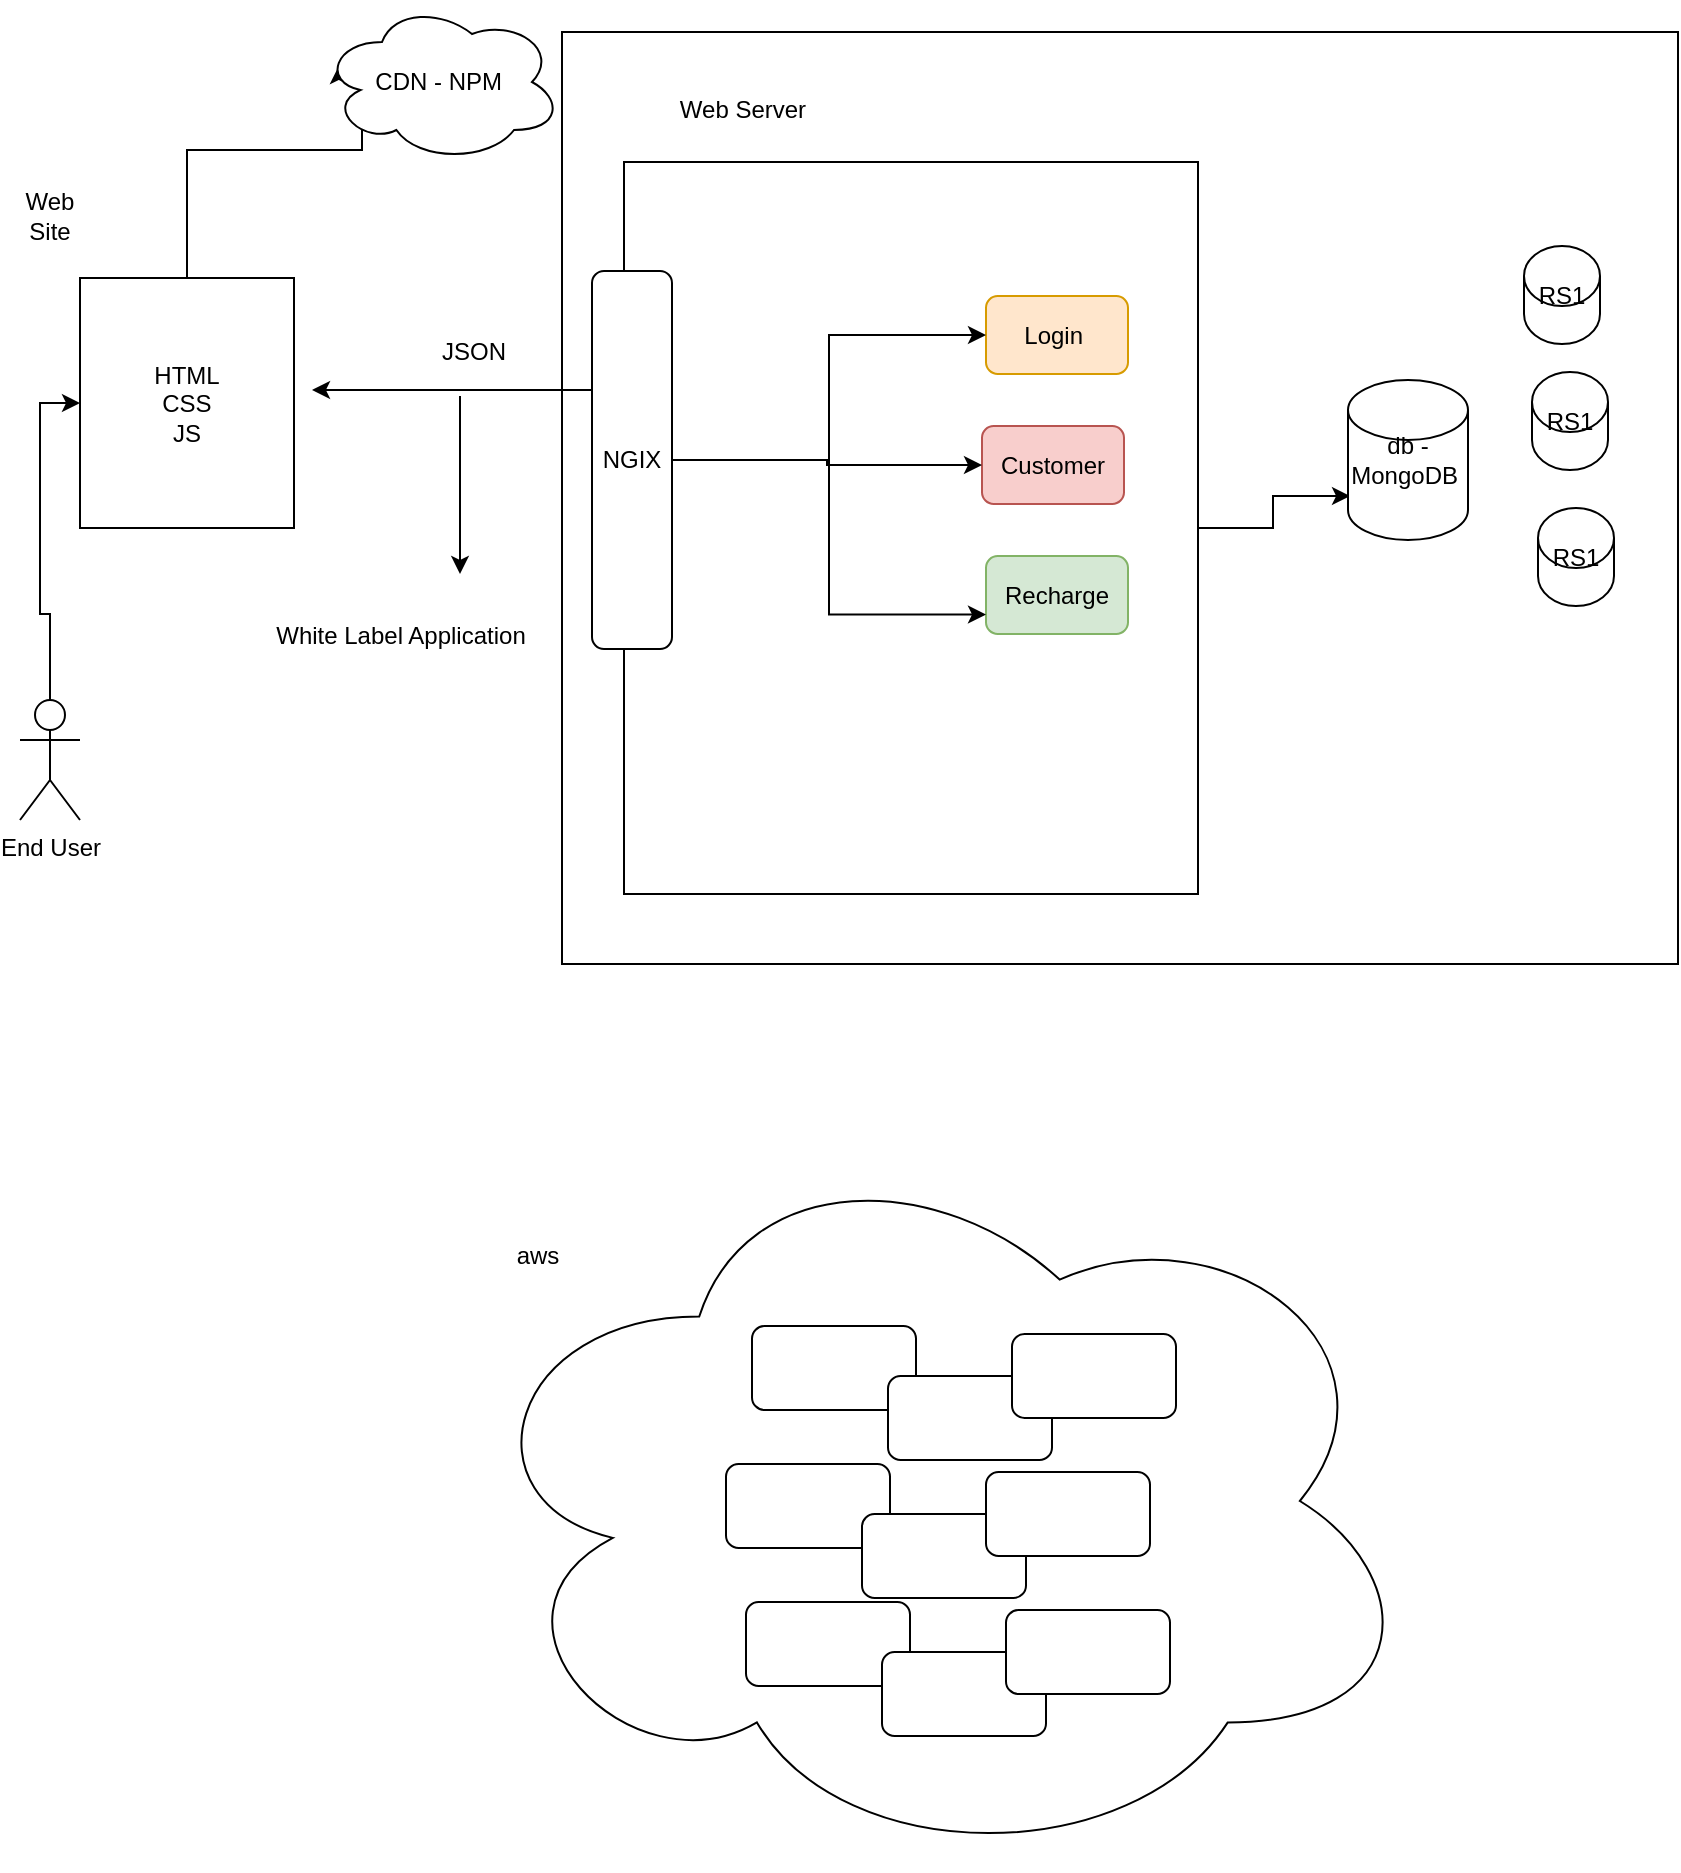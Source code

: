 <mxfile version="13.6.2" type="device"><diagram id="xmyEU8XMe1zO86F5tcyT" name="Page-1"><mxGraphModel dx="1586" dy="725" grid="0" gridSize="10" guides="1" tooltips="1" connect="1" arrows="1" fold="1" page="0" pageScale="1" pageWidth="850" pageHeight="1100" math="0" shadow="0"><root><mxCell id="0"/><mxCell id="1" parent="0"/><mxCell id="eYZsuG0q4yK5uL_cydXO-27" value="" style="rounded=0;whiteSpace=wrap;html=1;" vertex="1" parent="1"><mxGeometry x="196" y="29" width="558" height="466" as="geometry"/></mxCell><mxCell id="eYZsuG0q4yK5uL_cydXO-3" style="edgeStyle=orthogonalEdgeStyle;rounded=0;orthogonalLoop=1;jettySize=auto;html=1;entryX=0;entryY=0.5;entryDx=0;entryDy=0;" edge="1" parent="1" source="eYZsuG0q4yK5uL_cydXO-1" target="eYZsuG0q4yK5uL_cydXO-2"><mxGeometry relative="1" as="geometry"/></mxCell><mxCell id="eYZsuG0q4yK5uL_cydXO-1" value="End User" style="shape=umlActor;verticalLabelPosition=bottom;verticalAlign=top;html=1;outlineConnect=0;" vertex="1" parent="1"><mxGeometry x="-75" y="363" width="30" height="60" as="geometry"/></mxCell><mxCell id="eYZsuG0q4yK5uL_cydXO-6" style="edgeStyle=orthogonalEdgeStyle;rounded=0;orthogonalLoop=1;jettySize=auto;html=1;entryX=0.07;entryY=0.4;entryDx=0;entryDy=0;entryPerimeter=0;" edge="1" parent="1" source="eYZsuG0q4yK5uL_cydXO-2" target="eYZsuG0q4yK5uL_cydXO-4"><mxGeometry relative="1" as="geometry"><Array as="points"><mxPoint x="9" y="88"/><mxPoint x="96" y="88"/><mxPoint x="96" y="52"/></Array></mxGeometry></mxCell><mxCell id="eYZsuG0q4yK5uL_cydXO-2" value="HTML&lt;br&gt;CSS&lt;br&gt;JS" style="rounded=0;whiteSpace=wrap;html=1;" vertex="1" parent="1"><mxGeometry x="-45" y="152" width="107" height="125" as="geometry"/></mxCell><mxCell id="eYZsuG0q4yK5uL_cydXO-4" value="CDN - NPM&amp;nbsp;" style="ellipse;shape=cloud;whiteSpace=wrap;html=1;" vertex="1" parent="1"><mxGeometry x="76" y="14" width="120" height="80" as="geometry"/></mxCell><mxCell id="eYZsuG0q4yK5uL_cydXO-7" value="JSON" style="text;html=1;strokeColor=none;fillColor=none;align=center;verticalAlign=middle;whiteSpace=wrap;rounded=0;" vertex="1" parent="1"><mxGeometry x="132" y="179" width="40" height="20" as="geometry"/></mxCell><mxCell id="eYZsuG0q4yK5uL_cydXO-8" value="" style="endArrow=classic;html=1;" edge="1" parent="1"><mxGeometry width="50" height="50" relative="1" as="geometry"><mxPoint x="228" y="208" as="sourcePoint"/><mxPoint x="71" y="208" as="targetPoint"/></mxGeometry></mxCell><mxCell id="eYZsuG0q4yK5uL_cydXO-16" style="edgeStyle=orthogonalEdgeStyle;rounded=0;orthogonalLoop=1;jettySize=auto;html=1;entryX=0.017;entryY=0.725;entryDx=0;entryDy=0;entryPerimeter=0;" edge="1" parent="1" source="eYZsuG0q4yK5uL_cydXO-9" target="eYZsuG0q4yK5uL_cydXO-15"><mxGeometry relative="1" as="geometry"/></mxCell><mxCell id="eYZsuG0q4yK5uL_cydXO-9" value="" style="rounded=0;whiteSpace=wrap;html=1;" vertex="1" parent="1"><mxGeometry x="227" y="94" width="287" height="366" as="geometry"/></mxCell><mxCell id="eYZsuG0q4yK5uL_cydXO-10" value="Web Server" style="text;html=1;strokeColor=none;fillColor=none;align=center;verticalAlign=middle;whiteSpace=wrap;rounded=0;" vertex="1" parent="1"><mxGeometry x="232" y="58" width="109" height="20" as="geometry"/></mxCell><mxCell id="eYZsuG0q4yK5uL_cydXO-12" value="Login&amp;nbsp;" style="rounded=1;whiteSpace=wrap;html=1;fillColor=#ffe6cc;strokeColor=#d79b00;" vertex="1" parent="1"><mxGeometry x="408" y="161" width="71" height="39" as="geometry"/></mxCell><mxCell id="eYZsuG0q4yK5uL_cydXO-13" value="Customer" style="rounded=1;whiteSpace=wrap;html=1;fillColor=#f8cecc;strokeColor=#b85450;" vertex="1" parent="1"><mxGeometry x="406" y="226" width="71" height="39" as="geometry"/></mxCell><mxCell id="eYZsuG0q4yK5uL_cydXO-14" value="Recharge" style="rounded=1;whiteSpace=wrap;html=1;fillColor=#d5e8d4;strokeColor=#82b366;" vertex="1" parent="1"><mxGeometry x="408" y="291" width="71" height="39" as="geometry"/></mxCell><mxCell id="eYZsuG0q4yK5uL_cydXO-15" value="db - MongoDB&amp;nbsp;" style="shape=cylinder2;whiteSpace=wrap;html=1;boundedLbl=1;backgroundOutline=1;size=15;" vertex="1" parent="1"><mxGeometry x="589" y="203" width="60" height="80" as="geometry"/></mxCell><mxCell id="eYZsuG0q4yK5uL_cydXO-17" value="RS1" style="shape=cylinder2;whiteSpace=wrap;html=1;boundedLbl=1;backgroundOutline=1;size=15;" vertex="1" parent="1"><mxGeometry x="677" y="136" width="38" height="49" as="geometry"/></mxCell><mxCell id="eYZsuG0q4yK5uL_cydXO-18" value="RS1" style="shape=cylinder2;whiteSpace=wrap;html=1;boundedLbl=1;backgroundOutline=1;size=15;" vertex="1" parent="1"><mxGeometry x="681" y="199" width="38" height="49" as="geometry"/></mxCell><mxCell id="eYZsuG0q4yK5uL_cydXO-19" value="RS1" style="shape=cylinder2;whiteSpace=wrap;html=1;boundedLbl=1;backgroundOutline=1;size=15;" vertex="1" parent="1"><mxGeometry x="684" y="267" width="38" height="49" as="geometry"/></mxCell><mxCell id="eYZsuG0q4yK5uL_cydXO-21" style="edgeStyle=orthogonalEdgeStyle;rounded=0;orthogonalLoop=1;jettySize=auto;html=1;" edge="1" parent="1" source="eYZsuG0q4yK5uL_cydXO-20" target="eYZsuG0q4yK5uL_cydXO-12"><mxGeometry relative="1" as="geometry"/></mxCell><mxCell id="eYZsuG0q4yK5uL_cydXO-22" style="edgeStyle=orthogonalEdgeStyle;rounded=0;orthogonalLoop=1;jettySize=auto;html=1;" edge="1" parent="1" source="eYZsuG0q4yK5uL_cydXO-20" target="eYZsuG0q4yK5uL_cydXO-13"><mxGeometry relative="1" as="geometry"/></mxCell><mxCell id="eYZsuG0q4yK5uL_cydXO-23" style="edgeStyle=orthogonalEdgeStyle;rounded=0;orthogonalLoop=1;jettySize=auto;html=1;entryX=0;entryY=0.75;entryDx=0;entryDy=0;" edge="1" parent="1" source="eYZsuG0q4yK5uL_cydXO-20" target="eYZsuG0q4yK5uL_cydXO-14"><mxGeometry relative="1" as="geometry"/></mxCell><mxCell id="eYZsuG0q4yK5uL_cydXO-20" value="NGIX" style="rounded=1;whiteSpace=wrap;html=1;" vertex="1" parent="1"><mxGeometry x="211" y="148.5" width="40" height="189" as="geometry"/></mxCell><mxCell id="eYZsuG0q4yK5uL_cydXO-24" value="" style="endArrow=classic;html=1;" edge="1" parent="1"><mxGeometry width="50" height="50" relative="1" as="geometry"><mxPoint x="145" y="211" as="sourcePoint"/><mxPoint x="145" y="300" as="targetPoint"/></mxGeometry></mxCell><mxCell id="eYZsuG0q4yK5uL_cydXO-25" value="Web Site" style="text;html=1;strokeColor=none;fillColor=none;align=center;verticalAlign=middle;whiteSpace=wrap;rounded=0;" vertex="1" parent="1"><mxGeometry x="-80" y="111" width="40" height="20" as="geometry"/></mxCell><mxCell id="eYZsuG0q4yK5uL_cydXO-26" value="White Label Application" style="text;html=1;align=center;verticalAlign=middle;resizable=0;points=[];autosize=1;" vertex="1" parent="1"><mxGeometry x="47" y="322" width="135" height="18" as="geometry"/></mxCell><mxCell id="eYZsuG0q4yK5uL_cydXO-28" value="" style="ellipse;shape=cloud;whiteSpace=wrap;html=1;" vertex="1" parent="1"><mxGeometry x="144.5" y="579" width="480.5" height="369" as="geometry"/></mxCell><mxCell id="eYZsuG0q4yK5uL_cydXO-29" value="aws" style="text;html=1;strokeColor=none;fillColor=none;align=center;verticalAlign=middle;whiteSpace=wrap;rounded=0;" vertex="1" parent="1"><mxGeometry x="164" y="631" width="40" height="20" as="geometry"/></mxCell><mxCell id="eYZsuG0q4yK5uL_cydXO-31" value="" style="rounded=1;whiteSpace=wrap;html=1;" vertex="1" parent="1"><mxGeometry x="278" y="745" width="82" height="42" as="geometry"/></mxCell><mxCell id="eYZsuG0q4yK5uL_cydXO-32" value="" style="rounded=1;whiteSpace=wrap;html=1;" vertex="1" parent="1"><mxGeometry x="346" y="770" width="82" height="42" as="geometry"/></mxCell><mxCell id="eYZsuG0q4yK5uL_cydXO-33" value="" style="rounded=1;whiteSpace=wrap;html=1;" vertex="1" parent="1"><mxGeometry x="408" y="749" width="82" height="42" as="geometry"/></mxCell><mxCell id="eYZsuG0q4yK5uL_cydXO-35" value="" style="rounded=1;whiteSpace=wrap;html=1;" vertex="1" parent="1"><mxGeometry x="288" y="814" width="82" height="42" as="geometry"/></mxCell><mxCell id="eYZsuG0q4yK5uL_cydXO-36" value="" style="rounded=1;whiteSpace=wrap;html=1;" vertex="1" parent="1"><mxGeometry x="356" y="839" width="82" height="42" as="geometry"/></mxCell><mxCell id="eYZsuG0q4yK5uL_cydXO-37" value="" style="rounded=1;whiteSpace=wrap;html=1;" vertex="1" parent="1"><mxGeometry x="418" y="818" width="82" height="42" as="geometry"/></mxCell><mxCell id="eYZsuG0q4yK5uL_cydXO-38" value="" style="rounded=1;whiteSpace=wrap;html=1;" vertex="1" parent="1"><mxGeometry x="291" y="676" width="82" height="42" as="geometry"/></mxCell><mxCell id="eYZsuG0q4yK5uL_cydXO-39" value="" style="rounded=1;whiteSpace=wrap;html=1;" vertex="1" parent="1"><mxGeometry x="359" y="701" width="82" height="42" as="geometry"/></mxCell><mxCell id="eYZsuG0q4yK5uL_cydXO-40" value="" style="rounded=1;whiteSpace=wrap;html=1;" vertex="1" parent="1"><mxGeometry x="421" y="680" width="82" height="42" as="geometry"/></mxCell></root></mxGraphModel></diagram></mxfile>